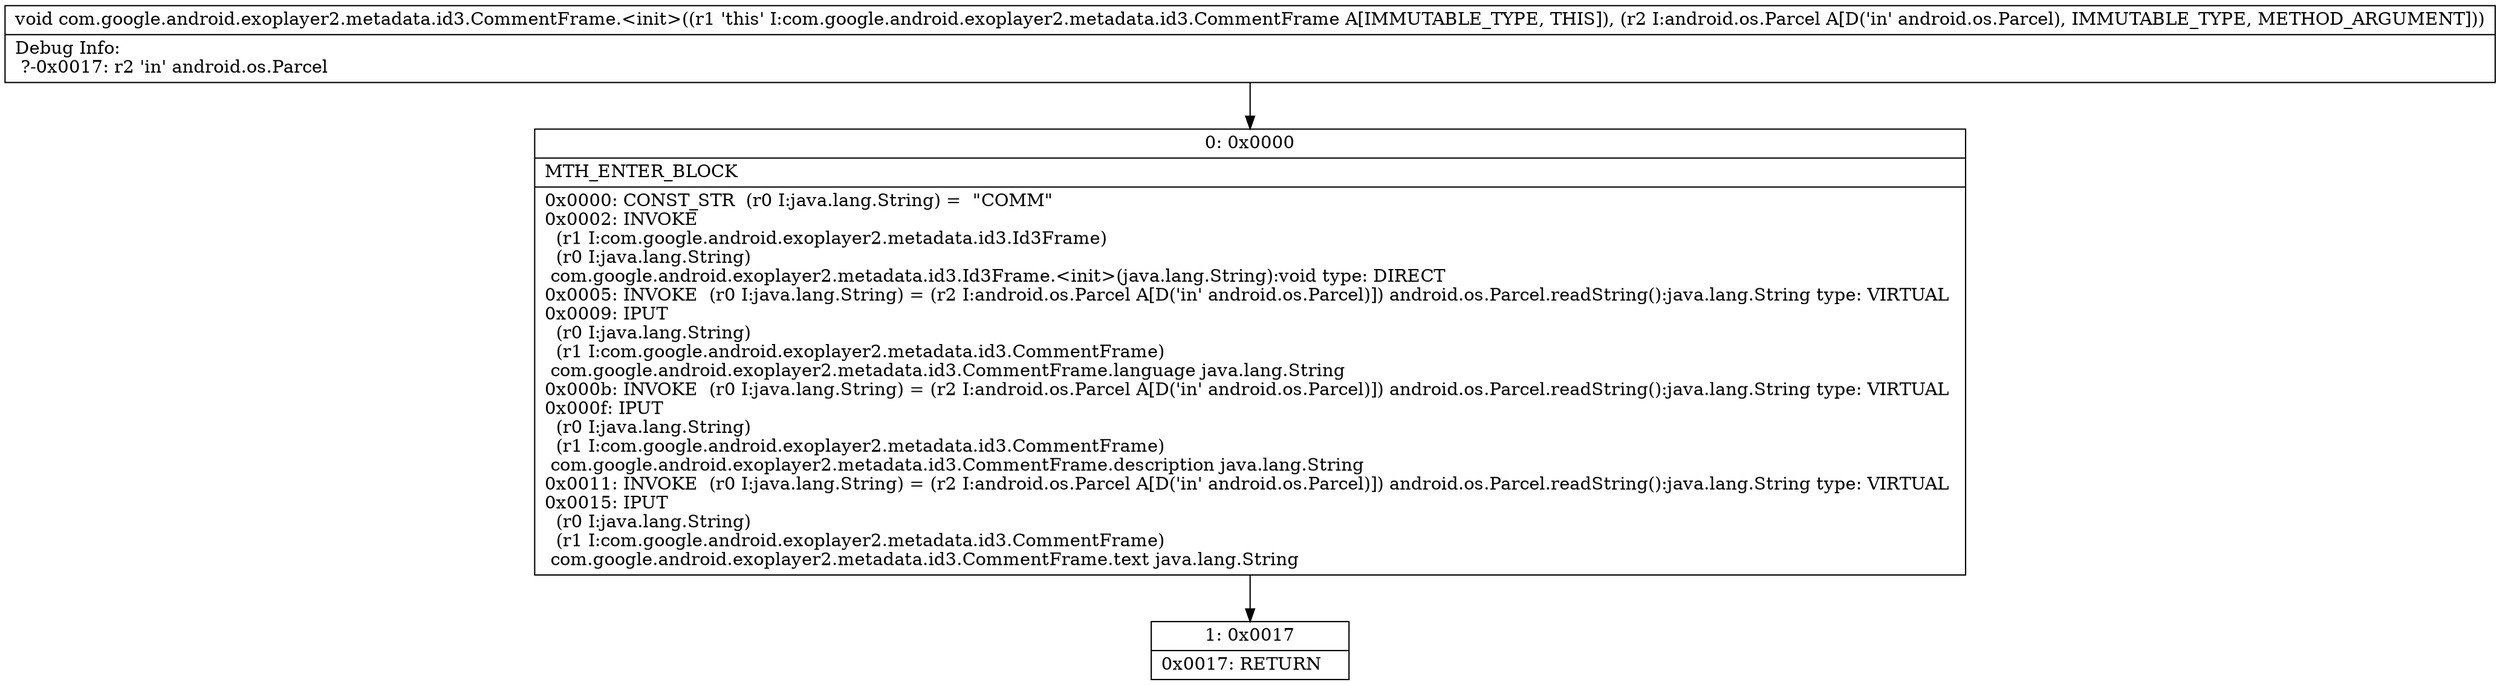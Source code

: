 digraph "CFG forcom.google.android.exoplayer2.metadata.id3.CommentFrame.\<init\>(Landroid\/os\/Parcel;)V" {
Node_0 [shape=record,label="{0\:\ 0x0000|MTH_ENTER_BLOCK\l|0x0000: CONST_STR  (r0 I:java.lang.String) =  \"COMM\" \l0x0002: INVOKE  \l  (r1 I:com.google.android.exoplayer2.metadata.id3.Id3Frame)\l  (r0 I:java.lang.String)\l com.google.android.exoplayer2.metadata.id3.Id3Frame.\<init\>(java.lang.String):void type: DIRECT \l0x0005: INVOKE  (r0 I:java.lang.String) = (r2 I:android.os.Parcel A[D('in' android.os.Parcel)]) android.os.Parcel.readString():java.lang.String type: VIRTUAL \l0x0009: IPUT  \l  (r0 I:java.lang.String)\l  (r1 I:com.google.android.exoplayer2.metadata.id3.CommentFrame)\l com.google.android.exoplayer2.metadata.id3.CommentFrame.language java.lang.String \l0x000b: INVOKE  (r0 I:java.lang.String) = (r2 I:android.os.Parcel A[D('in' android.os.Parcel)]) android.os.Parcel.readString():java.lang.String type: VIRTUAL \l0x000f: IPUT  \l  (r0 I:java.lang.String)\l  (r1 I:com.google.android.exoplayer2.metadata.id3.CommentFrame)\l com.google.android.exoplayer2.metadata.id3.CommentFrame.description java.lang.String \l0x0011: INVOKE  (r0 I:java.lang.String) = (r2 I:android.os.Parcel A[D('in' android.os.Parcel)]) android.os.Parcel.readString():java.lang.String type: VIRTUAL \l0x0015: IPUT  \l  (r0 I:java.lang.String)\l  (r1 I:com.google.android.exoplayer2.metadata.id3.CommentFrame)\l com.google.android.exoplayer2.metadata.id3.CommentFrame.text java.lang.String \l}"];
Node_1 [shape=record,label="{1\:\ 0x0017|0x0017: RETURN   \l}"];
MethodNode[shape=record,label="{void com.google.android.exoplayer2.metadata.id3.CommentFrame.\<init\>((r1 'this' I:com.google.android.exoplayer2.metadata.id3.CommentFrame A[IMMUTABLE_TYPE, THIS]), (r2 I:android.os.Parcel A[D('in' android.os.Parcel), IMMUTABLE_TYPE, METHOD_ARGUMENT]))  | Debug Info:\l  ?\-0x0017: r2 'in' android.os.Parcel\l}"];
MethodNode -> Node_0;
Node_0 -> Node_1;
}

